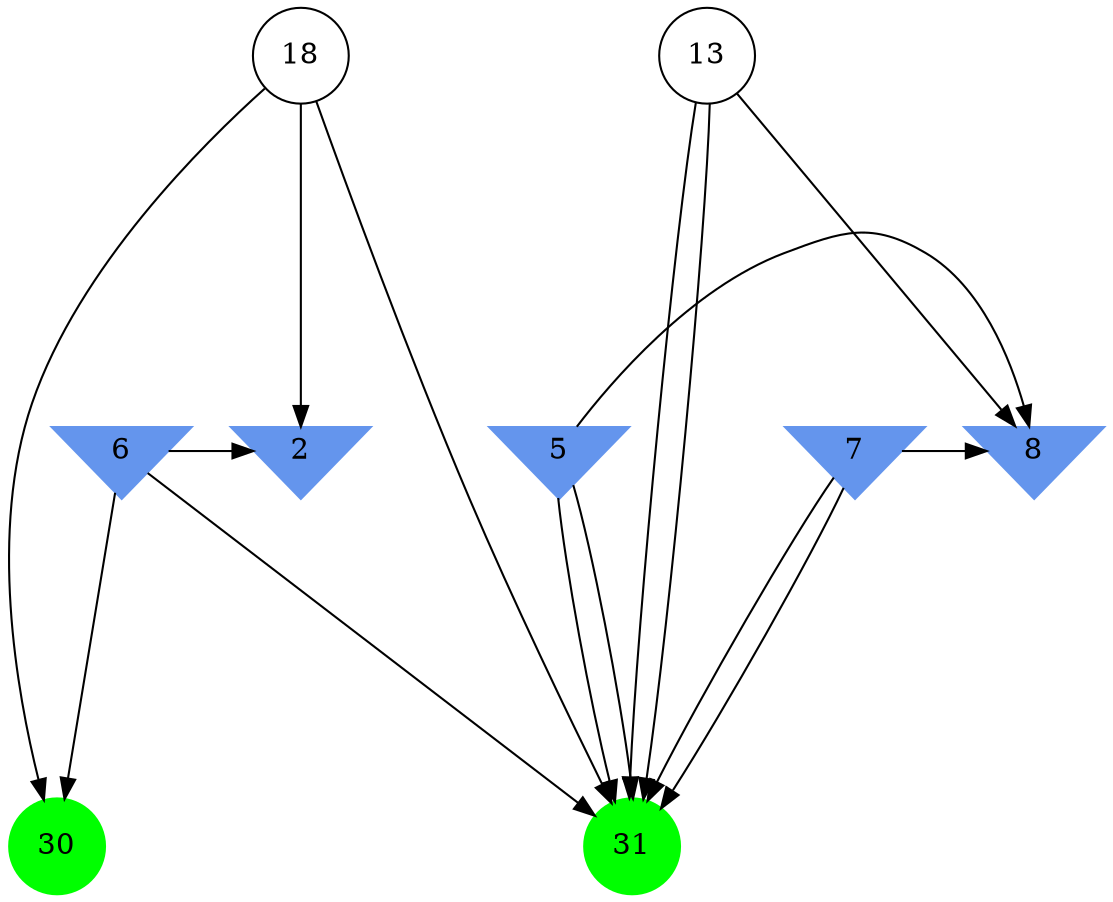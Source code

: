 digraph brain {
	ranksep=2.0;
	2 [shape=invtriangle,style=filled,color=cornflowerblue];
	5 [shape=invtriangle,style=filled,color=cornflowerblue];
	6 [shape=invtriangle,style=filled,color=cornflowerblue];
	7 [shape=invtriangle,style=filled,color=cornflowerblue];
	8 [shape=invtriangle,style=filled,color=cornflowerblue];
	13 [shape=circle,color=black];
	18 [shape=circle,color=black];
	30 [shape=circle,style=filled,color=green];
	31 [shape=circle,style=filled,color=green];
	5	->	8;
	5	->	31;
	5	->	31;
	7	->	8;
	7	->	31;
	7	->	31;
	13	->	8;
	13	->	31;
	13	->	31;
	6	->	2;
	6	->	31;
	6	->	30;
	18	->	2;
	18	->	31;
	18	->	30;
	{ rank=same; 2; 5; 6; 7; 8; }
	{ rank=same; 13; 18; }
	{ rank=same; 30; 31; }
}
